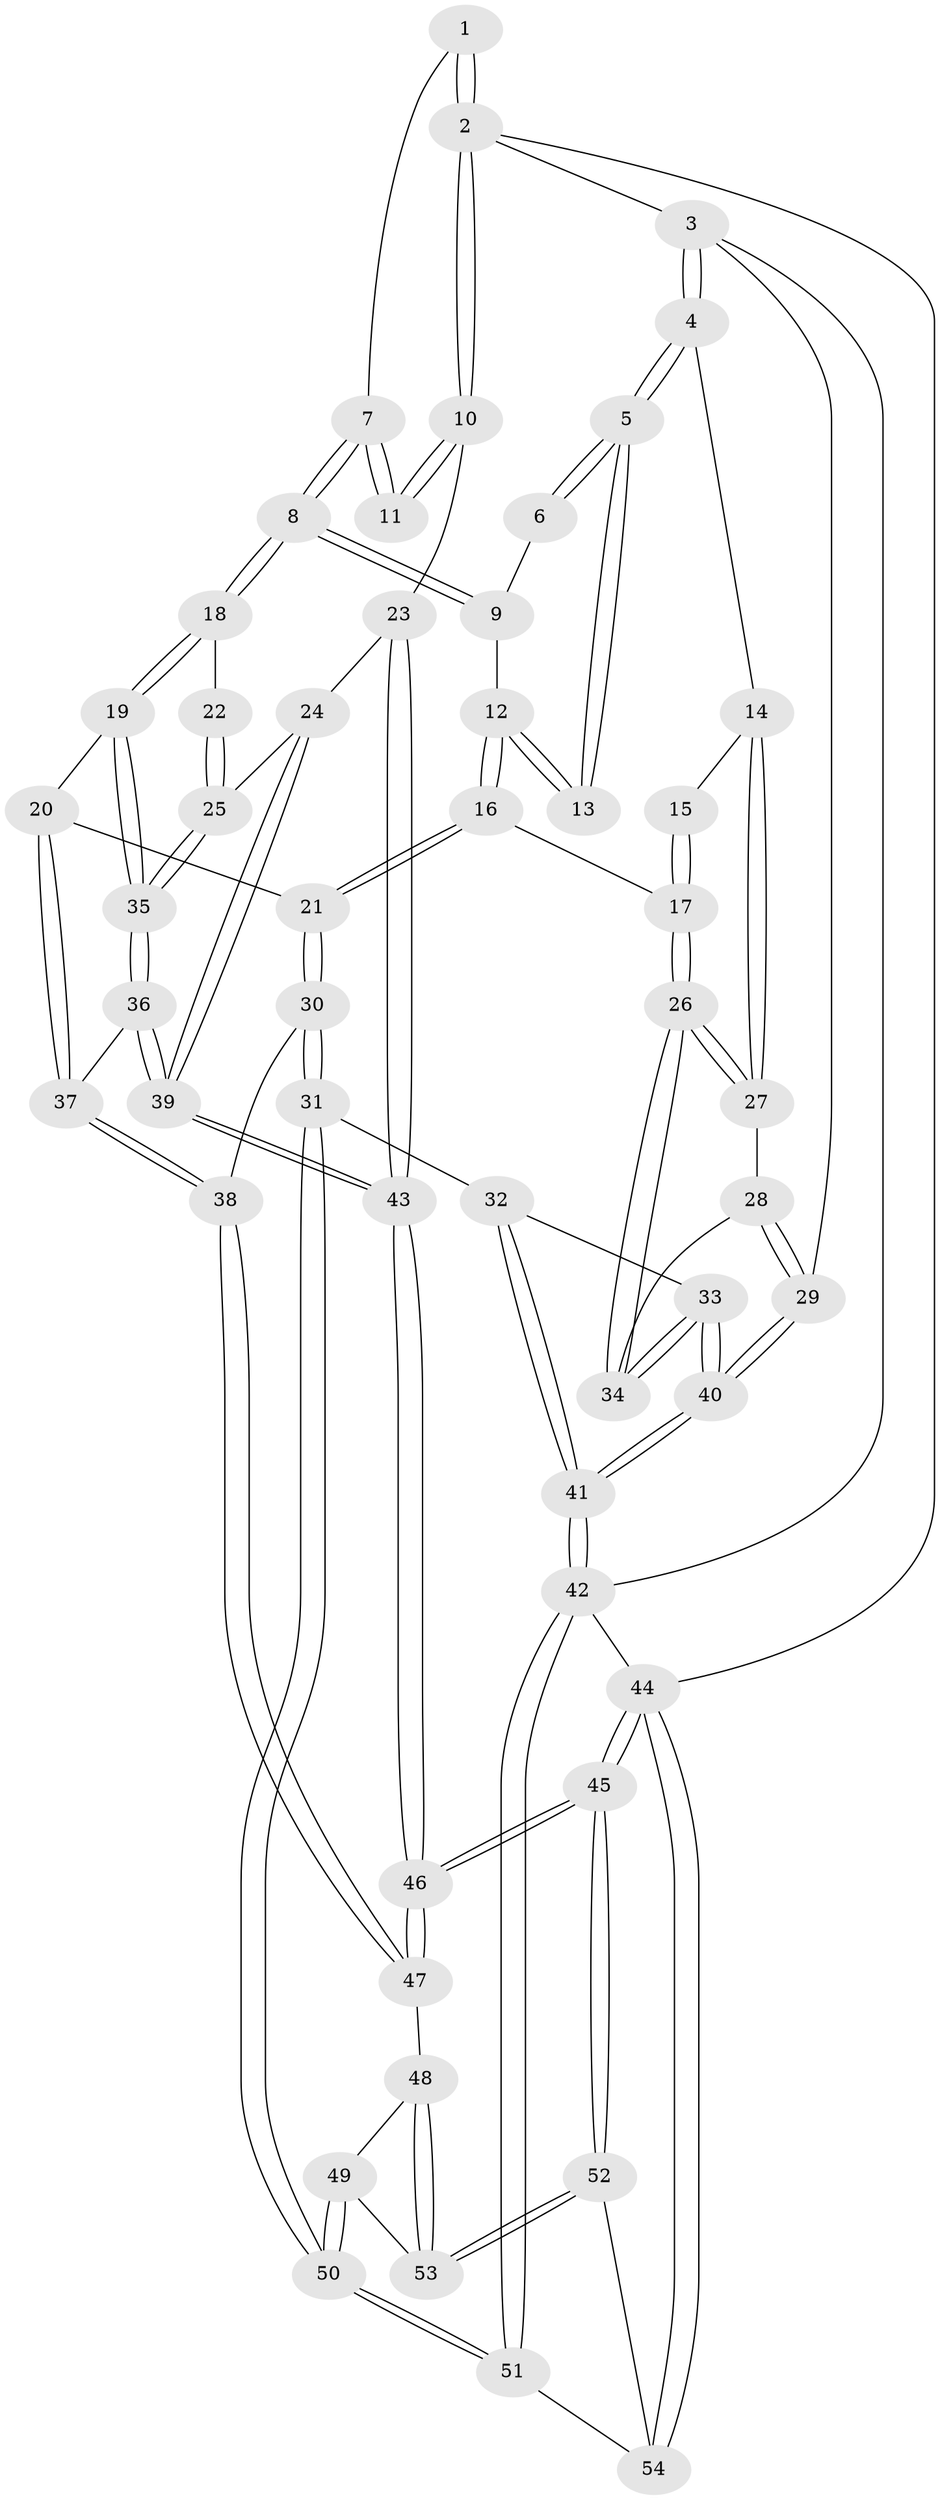 // coarse degree distribution, {7: 0.02702702702702703, 4: 0.3783783783783784, 6: 0.13513513513513514, 3: 0.10810810810810811, 5: 0.35135135135135137}
// Generated by graph-tools (version 1.1) at 2025/21/03/04/25 18:21:40]
// undirected, 54 vertices, 132 edges
graph export_dot {
graph [start="1"]
  node [color=gray90,style=filled];
  1 [pos="+0.9666538966805193+0"];
  2 [pos="+1+0"];
  3 [pos="+0+0"];
  4 [pos="+0+0"];
  5 [pos="+0+0"];
  6 [pos="+0.5056466491935142+0"];
  7 [pos="+0.8731962198080601+0.051247646911579445"];
  8 [pos="+0.6555927835476382+0.20456449305648888"];
  9 [pos="+0.5310442095271092+0"];
  10 [pos="+1+0.26785231107385166"];
  11 [pos="+0.9730384717355034+0.14790303698216054"];
  12 [pos="+0.3456828242201679+0.15449303075220353"];
  13 [pos="+0.23112557172097642+0.09691461308018255"];
  14 [pos="+0.06881678308326894+0.17068646915018307"];
  15 [pos="+0.21712118198963107+0.19816129428325127"];
  16 [pos="+0.3546275392438315+0.2951263491635403"];
  17 [pos="+0.2359767338974988+0.3205083173037436"];
  18 [pos="+0.6558220138347708+0.26994287680742857"];
  19 [pos="+0.6538655491014821+0.2931678988387627"];
  20 [pos="+0.612004617798056+0.3217960424980997"];
  21 [pos="+0.49589085453111703+0.36236650795063163"];
  22 [pos="+0.9233250520176364+0.1842351387885933"];
  23 [pos="+1+0.43280102631011186"];
  24 [pos="+0.8593421719540986+0.39201382369282406"];
  25 [pos="+0.8232193273456057+0.3836899911656672"];
  26 [pos="+0.21239452281385318+0.3352544139412953"];
  27 [pos="+0.09192723508634511+0.24540369987437757"];
  28 [pos="+0+0.3608968381642262"];
  29 [pos="+0+0.38012478831995145"];
  30 [pos="+0.3734144618690252+0.6248235480253037"];
  31 [pos="+0.35978848312853456+0.6313629152073746"];
  32 [pos="+0.2981830651783627+0.612120822986894"];
  33 [pos="+0.17071781246702236+0.4791201134355276"];
  34 [pos="+0.16764607369653425+0.44699286245663755"];
  35 [pos="+0.7848742966830661+0.3780669483731258"];
  36 [pos="+0.7464829495778215+0.6508214404300308"];
  37 [pos="+0.6260074409121249+0.65943309531338"];
  38 [pos="+0.5815870183254331+0.686388009049635"];
  39 [pos="+0.8536362589345091+0.7249143368711991"];
  40 [pos="+0+0.7188803033486049"];
  41 [pos="+0+0.9828565589388146"];
  42 [pos="+0+1"];
  43 [pos="+1+1"];
  44 [pos="+1+1"];
  45 [pos="+1+1"];
  46 [pos="+1+1"];
  47 [pos="+0.5907533908124973+0.7651037315262009"];
  48 [pos="+0.5842434882522385+0.7803070538729259"];
  49 [pos="+0.418122036156205+0.8653975594307276"];
  50 [pos="+0.34018911222344833+0.8717400485436364"];
  51 [pos="+0.1775656557877965+1"];
  52 [pos="+0.5775595711208019+0.908680301370057"];
  53 [pos="+0.5756393896203711+0.9045273241984398"];
  54 [pos="+0.3747448931458762+1"];
  1 -- 2;
  1 -- 2;
  1 -- 7;
  2 -- 3;
  2 -- 10;
  2 -- 10;
  2 -- 44;
  3 -- 4;
  3 -- 4;
  3 -- 29;
  3 -- 42;
  4 -- 5;
  4 -- 5;
  4 -- 14;
  5 -- 6;
  5 -- 6;
  5 -- 13;
  5 -- 13;
  6 -- 9;
  7 -- 8;
  7 -- 8;
  7 -- 11;
  7 -- 11;
  8 -- 9;
  8 -- 9;
  8 -- 18;
  8 -- 18;
  9 -- 12;
  10 -- 11;
  10 -- 11;
  10 -- 23;
  12 -- 13;
  12 -- 13;
  12 -- 16;
  12 -- 16;
  14 -- 15;
  14 -- 27;
  14 -- 27;
  15 -- 17;
  15 -- 17;
  16 -- 17;
  16 -- 21;
  16 -- 21;
  17 -- 26;
  17 -- 26;
  18 -- 19;
  18 -- 19;
  18 -- 22;
  19 -- 20;
  19 -- 35;
  19 -- 35;
  20 -- 21;
  20 -- 37;
  20 -- 37;
  21 -- 30;
  21 -- 30;
  22 -- 25;
  22 -- 25;
  23 -- 24;
  23 -- 43;
  23 -- 43;
  24 -- 25;
  24 -- 39;
  24 -- 39;
  25 -- 35;
  25 -- 35;
  26 -- 27;
  26 -- 27;
  26 -- 34;
  26 -- 34;
  27 -- 28;
  28 -- 29;
  28 -- 29;
  28 -- 34;
  29 -- 40;
  29 -- 40;
  30 -- 31;
  30 -- 31;
  30 -- 38;
  31 -- 32;
  31 -- 50;
  31 -- 50;
  32 -- 33;
  32 -- 41;
  32 -- 41;
  33 -- 34;
  33 -- 34;
  33 -- 40;
  33 -- 40;
  35 -- 36;
  35 -- 36;
  36 -- 37;
  36 -- 39;
  36 -- 39;
  37 -- 38;
  37 -- 38;
  38 -- 47;
  38 -- 47;
  39 -- 43;
  39 -- 43;
  40 -- 41;
  40 -- 41;
  41 -- 42;
  41 -- 42;
  42 -- 51;
  42 -- 51;
  42 -- 44;
  43 -- 46;
  43 -- 46;
  44 -- 45;
  44 -- 45;
  44 -- 54;
  44 -- 54;
  45 -- 46;
  45 -- 46;
  45 -- 52;
  45 -- 52;
  46 -- 47;
  46 -- 47;
  47 -- 48;
  48 -- 49;
  48 -- 53;
  48 -- 53;
  49 -- 50;
  49 -- 50;
  49 -- 53;
  50 -- 51;
  50 -- 51;
  51 -- 54;
  52 -- 53;
  52 -- 53;
  52 -- 54;
}
